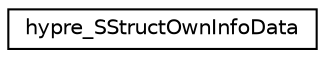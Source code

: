 digraph "Graphical Class Hierarchy"
{
 // LATEX_PDF_SIZE
  edge [fontname="Helvetica",fontsize="10",labelfontname="Helvetica",labelfontsize="10"];
  node [fontname="Helvetica",fontsize="10",shape=record];
  rankdir="LR";
  Node0 [label="hypre_SStructOwnInfoData",height=0.2,width=0.4,color="black", fillcolor="white", style="filled",URL="$structhypre___s_struct_own_info_data.html",tooltip=" "];
}
